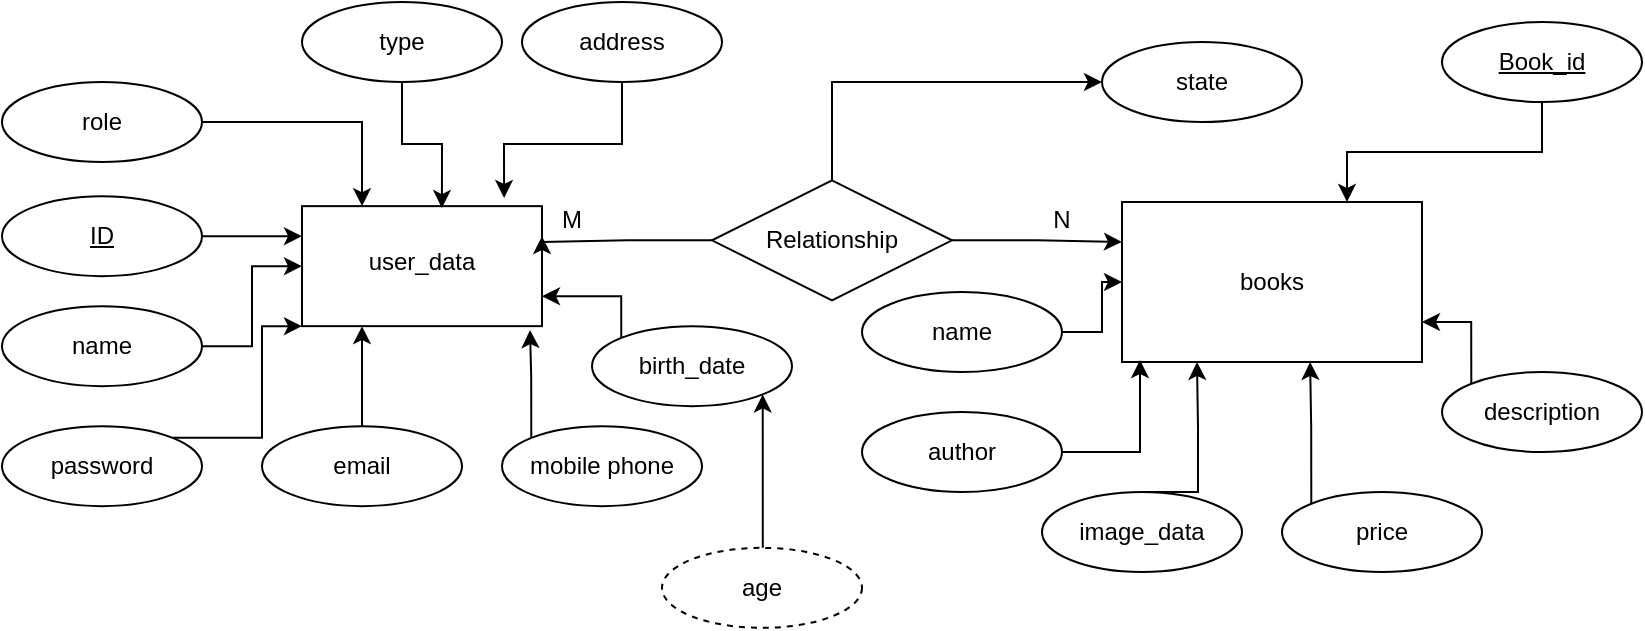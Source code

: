 <mxfile version="22.1.11" type="device">
  <diagram id="R2lEEEUBdFMjLlhIrx00" name="Page-1">
    <mxGraphModel dx="880" dy="532" grid="1" gridSize="10" guides="1" tooltips="1" connect="1" arrows="1" fold="1" page="1" pageScale="1" pageWidth="850" pageHeight="1100" math="0" shadow="0" extFonts="Permanent Marker^https://fonts.googleapis.com/css?family=Permanent+Marker">
      <root>
        <mxCell id="0" />
        <mxCell id="1" parent="0" />
        <mxCell id="xn6aOIwGWQBMRWHewTMx-2" value="" style="rounded=0;whiteSpace=wrap;html=1;" parent="1" vertex="1">
          <mxGeometry x="160" y="122.07" width="120" height="60" as="geometry" />
        </mxCell>
        <mxCell id="xn6aOIwGWQBMRWHewTMx-3" value="user_data" style="text;html=1;strokeColor=none;fillColor=none;align=center;verticalAlign=middle;whiteSpace=wrap;rounded=0;" parent="1" vertex="1">
          <mxGeometry x="190" y="137.07" width="60" height="25" as="geometry" />
        </mxCell>
        <mxCell id="xn6aOIwGWQBMRWHewTMx-23" value="books&lt;br&gt;" style="whiteSpace=wrap;html=1;align=center;" parent="1" vertex="1">
          <mxGeometry x="570" y="120" width="150" height="80" as="geometry" />
        </mxCell>
        <mxCell id="xn6aOIwGWQBMRWHewTMx-30" value="" style="edgeStyle=orthogonalEdgeStyle;rounded=0;orthogonalLoop=1;jettySize=auto;html=1;" parent="1" source="xn6aOIwGWQBMRWHewTMx-24" target="xn6aOIwGWQBMRWHewTMx-23" edge="1">
          <mxGeometry relative="1" as="geometry" />
        </mxCell>
        <mxCell id="xn6aOIwGWQBMRWHewTMx-24" value="name" style="ellipse;whiteSpace=wrap;html=1;align=center;" parent="1" vertex="1">
          <mxGeometry x="440" y="165" width="100" height="40" as="geometry" />
        </mxCell>
        <mxCell id="xn6aOIwGWQBMRWHewTMx-25" value="author" style="ellipse;whiteSpace=wrap;html=1;align=center;" parent="1" vertex="1">
          <mxGeometry x="440" y="225" width="100" height="40" as="geometry" />
        </mxCell>
        <mxCell id="xn6aOIwGWQBMRWHewTMx-32" style="edgeStyle=orthogonalEdgeStyle;rounded=0;orthogonalLoop=1;jettySize=auto;html=1;exitX=0.5;exitY=0;exitDx=0;exitDy=0;entryX=0.25;entryY=1;entryDx=0;entryDy=0;" parent="1" source="xn6aOIwGWQBMRWHewTMx-26" target="xn6aOIwGWQBMRWHewTMx-23" edge="1">
          <mxGeometry relative="1" as="geometry">
            <Array as="points">
              <mxPoint x="608" y="265" />
              <mxPoint x="608" y="233" />
            </Array>
          </mxGeometry>
        </mxCell>
        <mxCell id="xn6aOIwGWQBMRWHewTMx-26" value="image_data" style="ellipse;whiteSpace=wrap;html=1;align=center;" parent="1" vertex="1">
          <mxGeometry x="530" y="265" width="100" height="40" as="geometry" />
        </mxCell>
        <mxCell id="xn6aOIwGWQBMRWHewTMx-27" value="price" style="ellipse;whiteSpace=wrap;html=1;align=center;" parent="1" vertex="1">
          <mxGeometry x="650" y="265" width="100" height="40" as="geometry" />
        </mxCell>
        <mxCell id="xn6aOIwGWQBMRWHewTMx-34" style="edgeStyle=orthogonalEdgeStyle;rounded=0;orthogonalLoop=1;jettySize=auto;html=1;exitX=0;exitY=0;exitDx=0;exitDy=0;entryX=1;entryY=0.75;entryDx=0;entryDy=0;" parent="1" source="xn6aOIwGWQBMRWHewTMx-28" target="xn6aOIwGWQBMRWHewTMx-23" edge="1">
          <mxGeometry relative="1" as="geometry">
            <Array as="points">
              <mxPoint x="745" y="180" />
            </Array>
          </mxGeometry>
        </mxCell>
        <mxCell id="xn6aOIwGWQBMRWHewTMx-28" value="description&lt;br&gt;" style="ellipse;whiteSpace=wrap;html=1;align=center;" parent="1" vertex="1">
          <mxGeometry x="730" y="205" width="100" height="40" as="geometry" />
        </mxCell>
        <mxCell id="xn6aOIwGWQBMRWHewTMx-31" style="edgeStyle=orthogonalEdgeStyle;rounded=0;orthogonalLoop=1;jettySize=auto;html=1;exitX=1;exitY=0.5;exitDx=0;exitDy=0;entryX=0.06;entryY=0.988;entryDx=0;entryDy=0;entryPerimeter=0;" parent="1" source="xn6aOIwGWQBMRWHewTMx-25" target="xn6aOIwGWQBMRWHewTMx-23" edge="1">
          <mxGeometry relative="1" as="geometry" />
        </mxCell>
        <mxCell id="xn6aOIwGWQBMRWHewTMx-33" style="edgeStyle=orthogonalEdgeStyle;rounded=0;orthogonalLoop=1;jettySize=auto;html=1;exitX=0;exitY=0;exitDx=0;exitDy=0;entryX=0.627;entryY=1;entryDx=0;entryDy=0;entryPerimeter=0;" parent="1" source="xn6aOIwGWQBMRWHewTMx-27" target="xn6aOIwGWQBMRWHewTMx-23" edge="1">
          <mxGeometry relative="1" as="geometry" />
        </mxCell>
        <mxCell id="xn6aOIwGWQBMRWHewTMx-35" value="mobile phone" style="ellipse;whiteSpace=wrap;html=1;align=center;" parent="1" vertex="1">
          <mxGeometry x="260" y="232.07" width="100" height="40" as="geometry" />
        </mxCell>
        <mxCell id="xn6aOIwGWQBMRWHewTMx-43" style="edgeStyle=orthogonalEdgeStyle;rounded=0;orthogonalLoop=1;jettySize=auto;html=1;exitX=0.5;exitY=0;exitDx=0;exitDy=0;entryX=0.25;entryY=1;entryDx=0;entryDy=0;" parent="1" source="xn6aOIwGWQBMRWHewTMx-36" target="xn6aOIwGWQBMRWHewTMx-2" edge="1">
          <mxGeometry relative="1" as="geometry" />
        </mxCell>
        <mxCell id="xn6aOIwGWQBMRWHewTMx-36" value="email" style="ellipse;whiteSpace=wrap;html=1;align=center;" parent="1" vertex="1">
          <mxGeometry x="140" y="232.07" width="100" height="40" as="geometry" />
        </mxCell>
        <mxCell id="xn6aOIwGWQBMRWHewTMx-42" style="edgeStyle=orthogonalEdgeStyle;rounded=0;orthogonalLoop=1;jettySize=auto;html=1;exitX=1;exitY=0;exitDx=0;exitDy=0;entryX=0;entryY=1;entryDx=0;entryDy=0;" parent="1" source="xn6aOIwGWQBMRWHewTMx-37" target="xn6aOIwGWQBMRWHewTMx-2" edge="1">
          <mxGeometry relative="1" as="geometry">
            <Array as="points">
              <mxPoint x="140" y="238.07" />
              <mxPoint x="140" y="182.07" />
            </Array>
          </mxGeometry>
        </mxCell>
        <mxCell id="xn6aOIwGWQBMRWHewTMx-37" value="password" style="ellipse;whiteSpace=wrap;html=1;align=center;" parent="1" vertex="1">
          <mxGeometry x="10" y="232.07" width="100" height="40" as="geometry" />
        </mxCell>
        <mxCell id="xn6aOIwGWQBMRWHewTMx-41" style="edgeStyle=orthogonalEdgeStyle;rounded=0;orthogonalLoop=1;jettySize=auto;html=1;exitX=1;exitY=0.5;exitDx=0;exitDy=0;" parent="1" source="xn6aOIwGWQBMRWHewTMx-38" target="xn6aOIwGWQBMRWHewTMx-2" edge="1">
          <mxGeometry relative="1" as="geometry" />
        </mxCell>
        <mxCell id="xn6aOIwGWQBMRWHewTMx-38" value="name" style="ellipse;whiteSpace=wrap;html=1;align=center;" parent="1" vertex="1">
          <mxGeometry x="10" y="172.07" width="100" height="40" as="geometry" />
        </mxCell>
        <mxCell id="xn6aOIwGWQBMRWHewTMx-44" style="edgeStyle=orthogonalEdgeStyle;rounded=0;orthogonalLoop=1;jettySize=auto;html=1;exitX=0;exitY=0;exitDx=0;exitDy=0;entryX=0.95;entryY=1.033;entryDx=0;entryDy=0;entryPerimeter=0;" parent="1" source="xn6aOIwGWQBMRWHewTMx-35" target="xn6aOIwGWQBMRWHewTMx-2" edge="1">
          <mxGeometry relative="1" as="geometry" />
        </mxCell>
        <mxCell id="xn6aOIwGWQBMRWHewTMx-47" style="edgeStyle=orthogonalEdgeStyle;rounded=0;orthogonalLoop=1;jettySize=auto;html=1;exitX=1;exitY=0.5;exitDx=0;exitDy=0;entryX=0;entryY=0.25;entryDx=0;entryDy=0;" parent="1" source="xn6aOIwGWQBMRWHewTMx-46" target="xn6aOIwGWQBMRWHewTMx-2" edge="1">
          <mxGeometry relative="1" as="geometry" />
        </mxCell>
        <mxCell id="xn6aOIwGWQBMRWHewTMx-46" value="ID" style="ellipse;whiteSpace=wrap;html=1;align=center;fontStyle=4;" parent="1" vertex="1">
          <mxGeometry x="10" y="117.07" width="100" height="40" as="geometry" />
        </mxCell>
        <mxCell id="xn6aOIwGWQBMRWHewTMx-49" style="edgeStyle=orthogonalEdgeStyle;rounded=0;orthogonalLoop=1;jettySize=auto;html=1;exitX=0;exitY=0;exitDx=0;exitDy=0;entryX=1;entryY=0.75;entryDx=0;entryDy=0;" parent="1" source="xn6aOIwGWQBMRWHewTMx-48" target="xn6aOIwGWQBMRWHewTMx-2" edge="1">
          <mxGeometry relative="1" as="geometry">
            <Array as="points">
              <mxPoint x="320" y="167.07" />
            </Array>
          </mxGeometry>
        </mxCell>
        <mxCell id="xn6aOIwGWQBMRWHewTMx-48" value="birth_date" style="ellipse;whiteSpace=wrap;html=1;align=center;" parent="1" vertex="1">
          <mxGeometry x="305" y="182.07" width="100" height="40" as="geometry" />
        </mxCell>
        <mxCell id="xn6aOIwGWQBMRWHewTMx-51" style="edgeStyle=orthogonalEdgeStyle;rounded=0;orthogonalLoop=1;jettySize=auto;html=1;exitX=1;exitY=0;exitDx=0;exitDy=0;entryX=1;entryY=1;entryDx=0;entryDy=0;" parent="1" target="xn6aOIwGWQBMRWHewTMx-48" edge="1">
          <mxGeometry relative="1" as="geometry">
            <mxPoint x="395.355" y="297.928" as="sourcePoint" />
            <Array as="points">
              <mxPoint x="390" y="298" />
            </Array>
          </mxGeometry>
        </mxCell>
        <mxCell id="xn6aOIwGWQBMRWHewTMx-50" value="age" style="ellipse;whiteSpace=wrap;html=1;align=center;dashed=1;" parent="1" vertex="1">
          <mxGeometry x="340" y="292.93" width="100" height="40" as="geometry" />
        </mxCell>
        <mxCell id="xn6aOIwGWQBMRWHewTMx-58" style="edgeStyle=orthogonalEdgeStyle;rounded=0;orthogonalLoop=1;jettySize=auto;html=1;exitX=1;exitY=0.5;exitDx=0;exitDy=0;entryX=0;entryY=0.25;entryDx=0;entryDy=0;" parent="1" source="xn6aOIwGWQBMRWHewTMx-56" target="xn6aOIwGWQBMRWHewTMx-23" edge="1">
          <mxGeometry relative="1" as="geometry" />
        </mxCell>
        <mxCell id="xn6aOIwGWQBMRWHewTMx-60" style="edgeStyle=orthogonalEdgeStyle;rounded=0;orthogonalLoop=1;jettySize=auto;html=1;exitX=0.5;exitY=0;exitDx=0;exitDy=0;entryX=0;entryY=0.5;entryDx=0;entryDy=0;" parent="1" source="xn6aOIwGWQBMRWHewTMx-56" target="xn6aOIwGWQBMRWHewTMx-59" edge="1">
          <mxGeometry relative="1" as="geometry" />
        </mxCell>
        <mxCell id="xn6aOIwGWQBMRWHewTMx-61" style="edgeStyle=orthogonalEdgeStyle;rounded=0;orthogonalLoop=1;jettySize=auto;html=1;exitX=0;exitY=0.5;exitDx=0;exitDy=0;entryX=1;entryY=0.25;entryDx=0;entryDy=0;" parent="1" source="xn6aOIwGWQBMRWHewTMx-56" target="xn6aOIwGWQBMRWHewTMx-2" edge="1">
          <mxGeometry relative="1" as="geometry">
            <Array as="points">
              <mxPoint x="323" y="139" />
              <mxPoint x="280" y="140" />
            </Array>
          </mxGeometry>
        </mxCell>
        <mxCell id="xn6aOIwGWQBMRWHewTMx-56" value="Relationship" style="shape=rhombus;perimeter=rhombusPerimeter;whiteSpace=wrap;html=1;align=center;" parent="1" vertex="1">
          <mxGeometry x="365" y="109.14" width="120" height="60" as="geometry" />
        </mxCell>
        <mxCell id="xn6aOIwGWQBMRWHewTMx-59" value="state" style="ellipse;whiteSpace=wrap;html=1;align=center;" parent="1" vertex="1">
          <mxGeometry x="560" y="40" width="100" height="40" as="geometry" />
        </mxCell>
        <mxCell id="xn6aOIwGWQBMRWHewTMx-62" value="M" style="text;html=1;strokeColor=none;fillColor=none;align=center;verticalAlign=middle;whiteSpace=wrap;rounded=0;" parent="1" vertex="1">
          <mxGeometry x="280" y="120" width="30" height="17" as="geometry" />
        </mxCell>
        <mxCell id="xn6aOIwGWQBMRWHewTMx-63" value="N" style="text;html=1;strokeColor=none;fillColor=none;align=center;verticalAlign=middle;whiteSpace=wrap;rounded=0;" parent="1" vertex="1">
          <mxGeometry x="520" y="120" width="40" height="17" as="geometry" />
        </mxCell>
        <mxCell id="lwlUXBllcltGKk3-2RAV-2" style="edgeStyle=orthogonalEdgeStyle;rounded=0;orthogonalLoop=1;jettySize=auto;html=1;exitX=1;exitY=0.5;exitDx=0;exitDy=0;entryX=0.25;entryY=0;entryDx=0;entryDy=0;" edge="1" parent="1" source="lwlUXBllcltGKk3-2RAV-1" target="xn6aOIwGWQBMRWHewTMx-2">
          <mxGeometry relative="1" as="geometry" />
        </mxCell>
        <mxCell id="lwlUXBllcltGKk3-2RAV-1" value="role" style="ellipse;whiteSpace=wrap;html=1;align=center;" vertex="1" parent="1">
          <mxGeometry x="10" y="60" width="100" height="40" as="geometry" />
        </mxCell>
        <mxCell id="lwlUXBllcltGKk3-2RAV-3" value="type" style="ellipse;whiteSpace=wrap;html=1;align=center;" vertex="1" parent="1">
          <mxGeometry x="160" y="20" width="100" height="40" as="geometry" />
        </mxCell>
        <mxCell id="lwlUXBllcltGKk3-2RAV-4" style="edgeStyle=orthogonalEdgeStyle;rounded=0;orthogonalLoop=1;jettySize=auto;html=1;exitX=0.5;exitY=1;exitDx=0;exitDy=0;entryX=0.583;entryY=0.016;entryDx=0;entryDy=0;entryPerimeter=0;" edge="1" parent="1" source="lwlUXBllcltGKk3-2RAV-3" target="xn6aOIwGWQBMRWHewTMx-2">
          <mxGeometry relative="1" as="geometry" />
        </mxCell>
        <mxCell id="lwlUXBllcltGKk3-2RAV-5" value="address" style="ellipse;whiteSpace=wrap;html=1;align=center;" vertex="1" parent="1">
          <mxGeometry x="270" y="20" width="100" height="40" as="geometry" />
        </mxCell>
        <mxCell id="lwlUXBllcltGKk3-2RAV-6" style="edgeStyle=orthogonalEdgeStyle;rounded=0;orthogonalLoop=1;jettySize=auto;html=1;exitX=0.5;exitY=1;exitDx=0;exitDy=0;entryX=0.842;entryY=-0.068;entryDx=0;entryDy=0;entryPerimeter=0;" edge="1" parent="1" source="lwlUXBllcltGKk3-2RAV-5" target="xn6aOIwGWQBMRWHewTMx-2">
          <mxGeometry relative="1" as="geometry" />
        </mxCell>
        <mxCell id="lwlUXBllcltGKk3-2RAV-8" style="edgeStyle=orthogonalEdgeStyle;rounded=0;orthogonalLoop=1;jettySize=auto;html=1;exitX=0.5;exitY=1;exitDx=0;exitDy=0;entryX=0.75;entryY=0;entryDx=0;entryDy=0;" edge="1" parent="1" source="lwlUXBllcltGKk3-2RAV-7" target="xn6aOIwGWQBMRWHewTMx-23">
          <mxGeometry relative="1" as="geometry" />
        </mxCell>
        <mxCell id="lwlUXBllcltGKk3-2RAV-7" value="Book_id" style="ellipse;whiteSpace=wrap;html=1;align=center;fontStyle=4;" vertex="1" parent="1">
          <mxGeometry x="730" y="30" width="100" height="40" as="geometry" />
        </mxCell>
      </root>
    </mxGraphModel>
  </diagram>
</mxfile>
